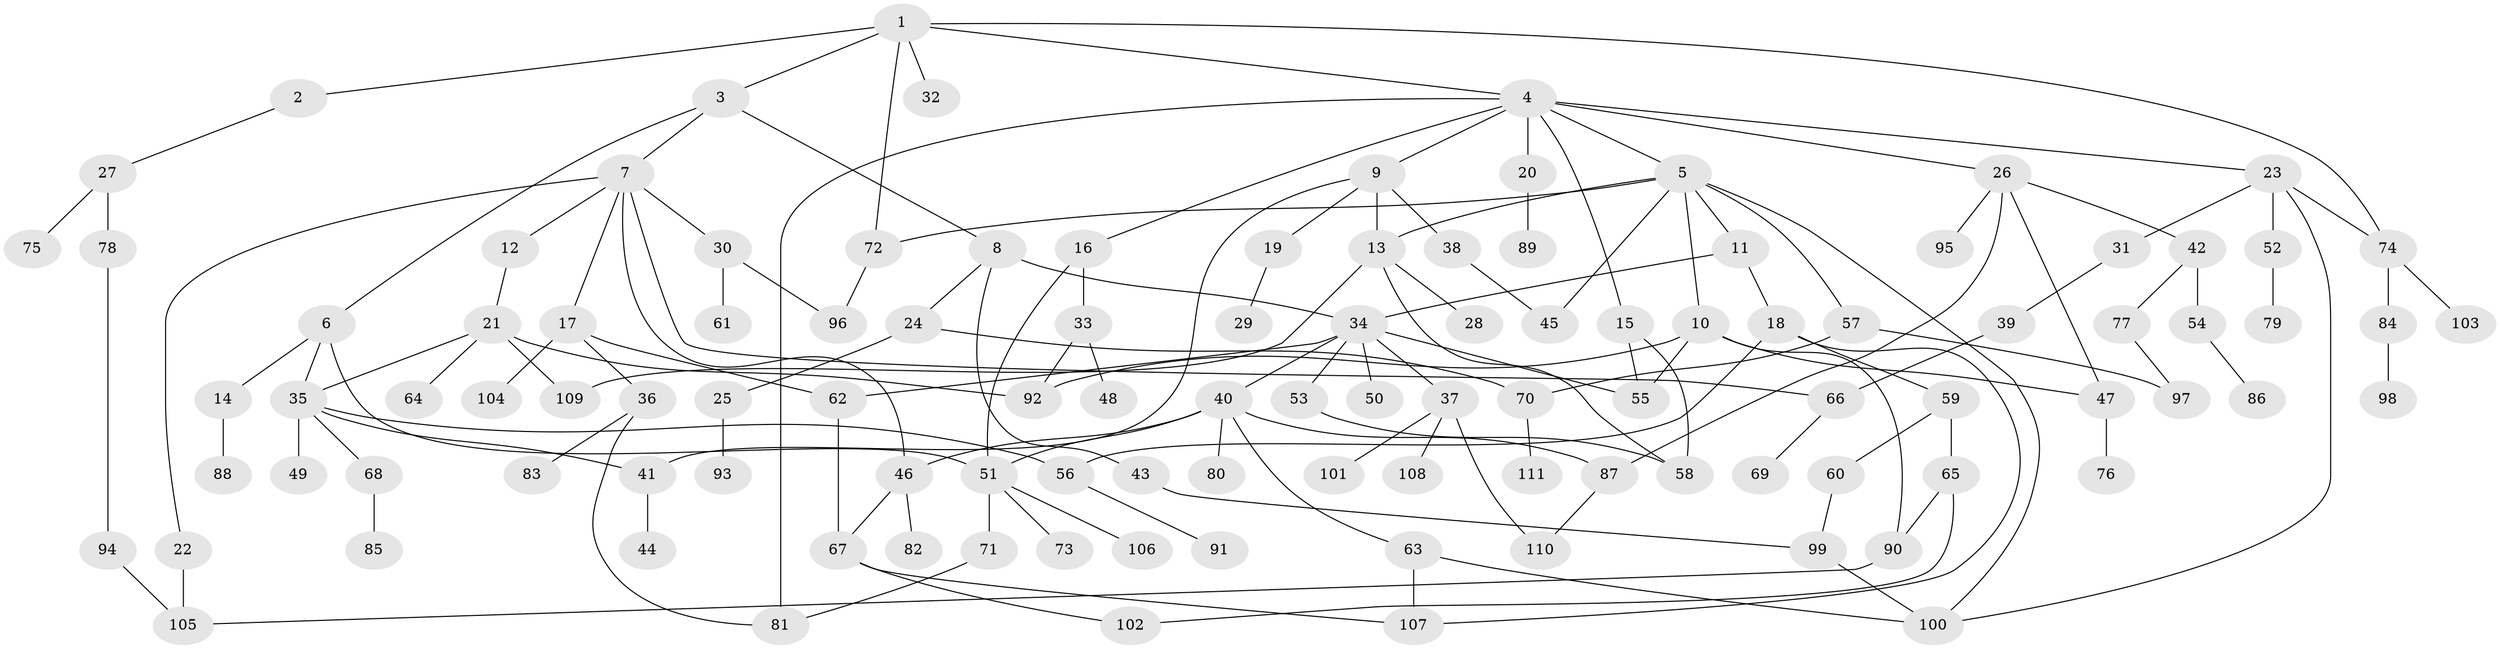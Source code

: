 // coarse degree distribution, {5: 0.14705882352941177, 2: 0.25, 4: 0.11764705882352941, 9: 0.014705882352941176, 8: 0.029411764705882353, 6: 0.014705882352941176, 3: 0.20588235294117646, 1: 0.20588235294117646, 7: 0.014705882352941176}
// Generated by graph-tools (version 1.1) at 2025/49/03/04/25 22:49:08]
// undirected, 111 vertices, 149 edges
graph export_dot {
  node [color=gray90,style=filled];
  1;
  2;
  3;
  4;
  5;
  6;
  7;
  8;
  9;
  10;
  11;
  12;
  13;
  14;
  15;
  16;
  17;
  18;
  19;
  20;
  21;
  22;
  23;
  24;
  25;
  26;
  27;
  28;
  29;
  30;
  31;
  32;
  33;
  34;
  35;
  36;
  37;
  38;
  39;
  40;
  41;
  42;
  43;
  44;
  45;
  46;
  47;
  48;
  49;
  50;
  51;
  52;
  53;
  54;
  55;
  56;
  57;
  58;
  59;
  60;
  61;
  62;
  63;
  64;
  65;
  66;
  67;
  68;
  69;
  70;
  71;
  72;
  73;
  74;
  75;
  76;
  77;
  78;
  79;
  80;
  81;
  82;
  83;
  84;
  85;
  86;
  87;
  88;
  89;
  90;
  91;
  92;
  93;
  94;
  95;
  96;
  97;
  98;
  99;
  100;
  101;
  102;
  103;
  104;
  105;
  106;
  107;
  108;
  109;
  110;
  111;
  1 -- 2;
  1 -- 3;
  1 -- 4;
  1 -- 32;
  1 -- 72;
  1 -- 74;
  2 -- 27;
  3 -- 6;
  3 -- 7;
  3 -- 8;
  4 -- 5;
  4 -- 9;
  4 -- 15;
  4 -- 16;
  4 -- 20;
  4 -- 23;
  4 -- 26;
  4 -- 81;
  5 -- 10;
  5 -- 11;
  5 -- 45;
  5 -- 57;
  5 -- 100;
  5 -- 72;
  5 -- 13;
  6 -- 14;
  6 -- 35;
  6 -- 51;
  7 -- 12;
  7 -- 17;
  7 -- 22;
  7 -- 30;
  7 -- 66;
  7 -- 46;
  8 -- 24;
  8 -- 34;
  8 -- 43;
  9 -- 13;
  9 -- 19;
  9 -- 38;
  9 -- 41;
  10 -- 47;
  10 -- 90;
  10 -- 92;
  10 -- 55;
  11 -- 18;
  11 -- 34;
  12 -- 21;
  13 -- 28;
  13 -- 58;
  13 -- 109;
  14 -- 88;
  15 -- 55;
  15 -- 58;
  16 -- 33;
  16 -- 51;
  17 -- 36;
  17 -- 104;
  17 -- 62;
  18 -- 59;
  18 -- 107;
  18 -- 56;
  19 -- 29;
  20 -- 89;
  21 -- 64;
  21 -- 92;
  21 -- 109;
  21 -- 35;
  22 -- 105;
  23 -- 31;
  23 -- 52;
  23 -- 100;
  23 -- 74;
  24 -- 25;
  24 -- 70;
  25 -- 93;
  26 -- 42;
  26 -- 95;
  26 -- 47;
  26 -- 87;
  27 -- 75;
  27 -- 78;
  30 -- 61;
  30 -- 96;
  31 -- 39;
  33 -- 48;
  33 -- 92;
  34 -- 37;
  34 -- 40;
  34 -- 50;
  34 -- 53;
  34 -- 62;
  34 -- 55;
  35 -- 49;
  35 -- 56;
  35 -- 68;
  35 -- 41;
  36 -- 83;
  36 -- 81;
  37 -- 101;
  37 -- 108;
  37 -- 110;
  38 -- 45;
  39 -- 66;
  40 -- 46;
  40 -- 63;
  40 -- 80;
  40 -- 87;
  40 -- 51;
  41 -- 44;
  42 -- 54;
  42 -- 77;
  43 -- 99;
  46 -- 67;
  46 -- 82;
  47 -- 76;
  51 -- 71;
  51 -- 73;
  51 -- 106;
  52 -- 79;
  53 -- 58;
  54 -- 86;
  56 -- 91;
  57 -- 97;
  57 -- 70;
  59 -- 60;
  59 -- 65;
  60 -- 99;
  62 -- 67;
  63 -- 107;
  63 -- 100;
  65 -- 90;
  65 -- 102;
  66 -- 69;
  67 -- 107;
  67 -- 102;
  68 -- 85;
  70 -- 111;
  71 -- 81;
  72 -- 96;
  74 -- 84;
  74 -- 103;
  77 -- 97;
  78 -- 94;
  84 -- 98;
  87 -- 110;
  90 -- 105;
  94 -- 105;
  99 -- 100;
}
